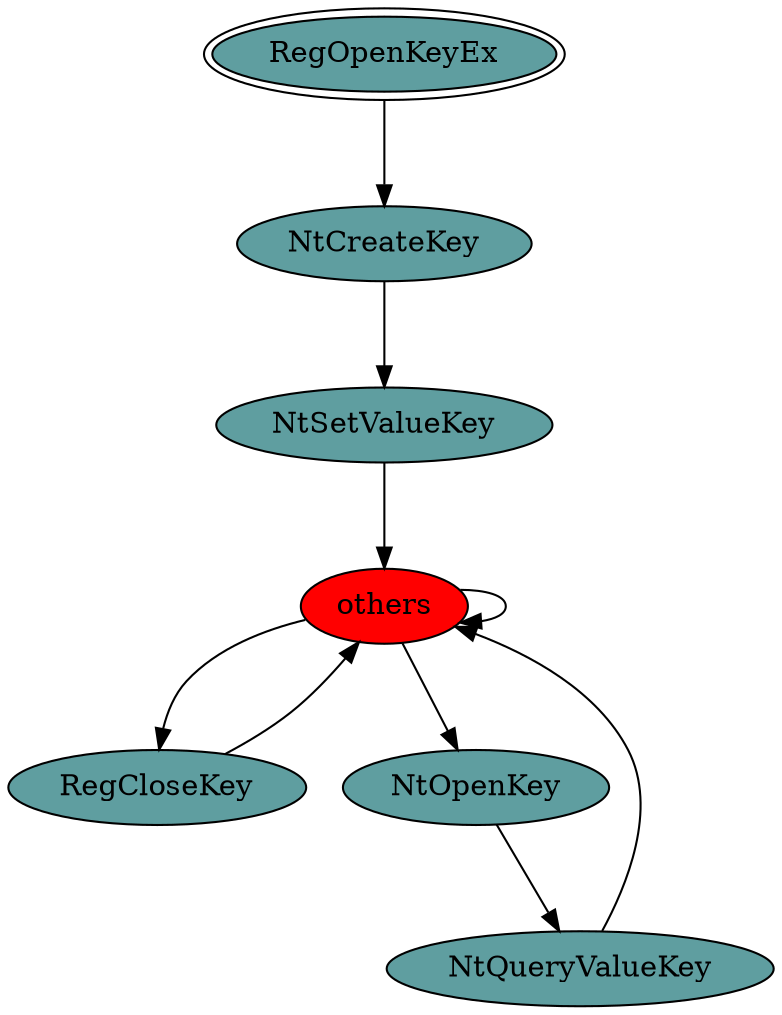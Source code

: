 digraph "./REPORTS/6813/API_PER_CATEGORY/RegSetValue.exe_2652_Registry_API_per_Category_Transition_Matrix" {
	RegOpenKeyEx [label=RegOpenKeyEx fillcolor=cadetblue peripheries=2 style=filled]
	NtCreateKey [label=NtCreateKey fillcolor=cadetblue style=filled]
	RegOpenKeyEx -> NtCreateKey [label=1.0 fontcolor=white]
	NtSetValueKey [label=NtSetValueKey fillcolor=cadetblue style=filled]
	NtCreateKey -> NtSetValueKey [label=1.0 fontcolor=white]
	others [label=others fillcolor=red style=filled]
	NtSetValueKey -> others [label=1.0 fontcolor=white]
	others -> others [label=0.9565 fontcolor=white]
	RegCloseKey [label=RegCloseKey fillcolor=cadetblue style=filled]
	others -> RegCloseKey [label=0.0145 fontcolor=white]
	NtOpenKey [label=NtOpenKey fillcolor=cadetblue style=filled]
	others -> NtOpenKey [label=0.029 fontcolor=white]
	RegCloseKey -> others [label=1.0 fontcolor=white]
	NtQueryValueKey [label=NtQueryValueKey fillcolor=cadetblue style=filled]
	NtOpenKey -> NtQueryValueKey [label=1.0 fontcolor=white]
	NtQueryValueKey -> others [label=1.0 fontcolor=white]
}
